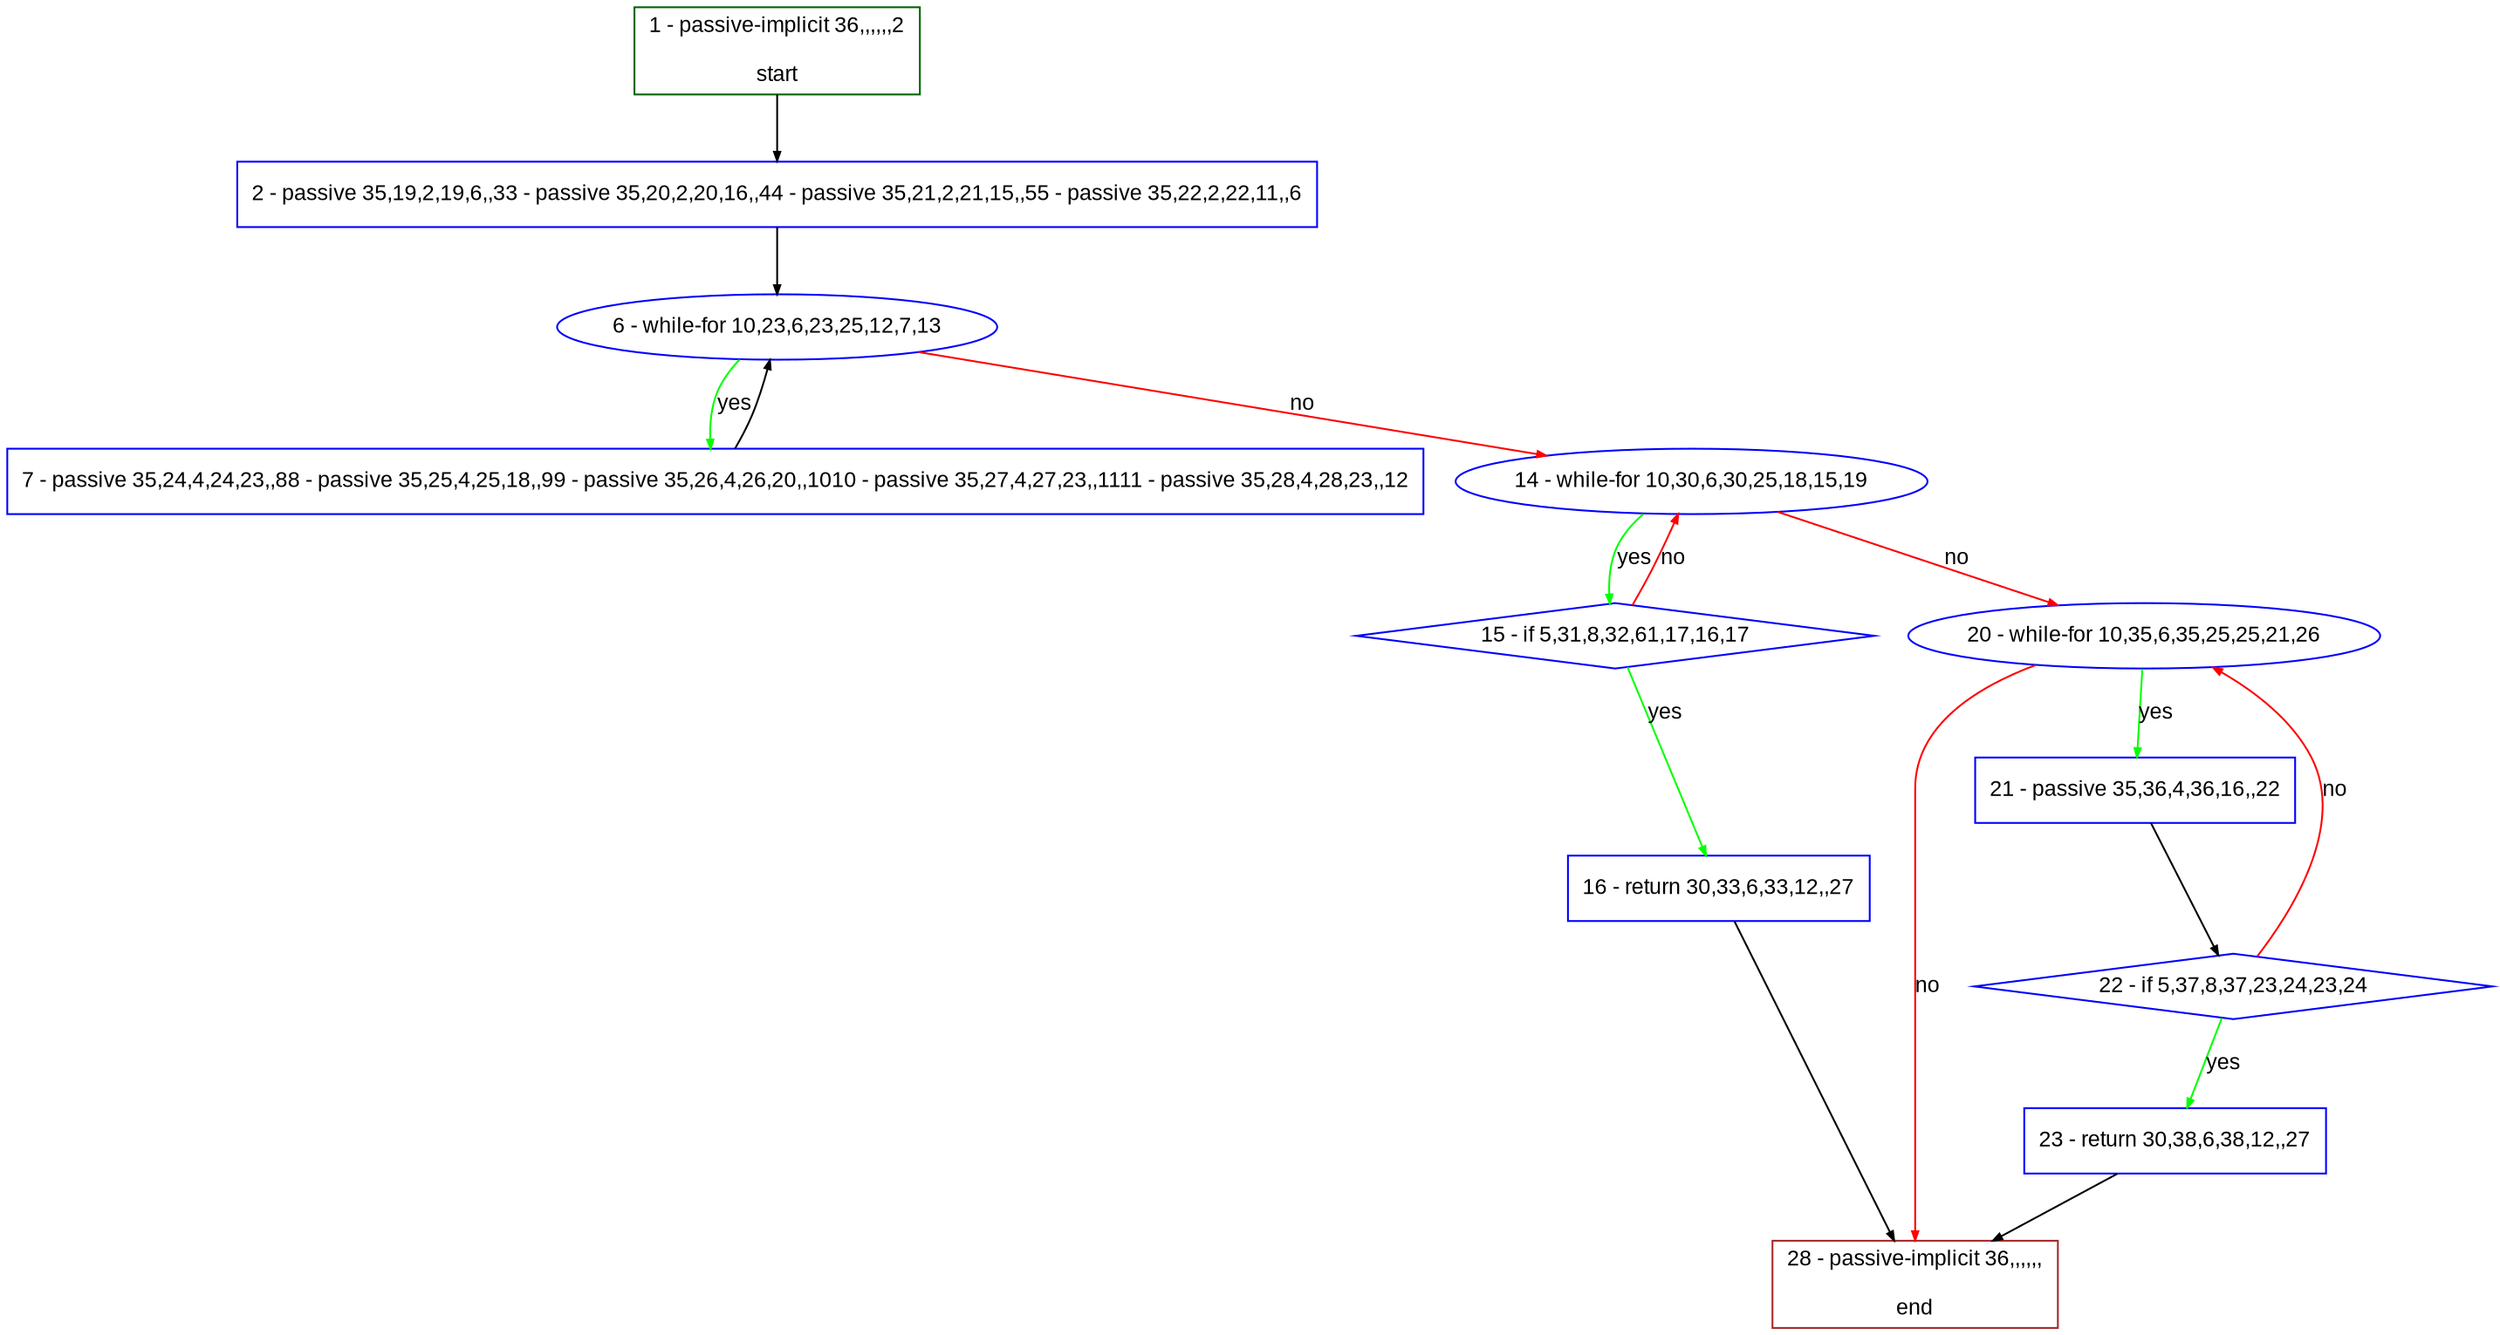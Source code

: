 digraph "" {
  graph [bgcolor="white", fillcolor="#FFFFCC", pack="true", packmode="clust", fontname="Arial", label="", fontsize="12", compound="true", style="rounded,filled"];
  node [node_initialized="no", fillcolor="white", fontname="Arial", label="", color="grey", fontsize="12", fixedsize="false", compound="true", shape="rectangle", style="filled"];
  edge [arrowtail="none", lhead="", fontcolor="black", fontname="Arial", label="", color="black", fontsize="12", arrowhead="normal", arrowsize="0.5", compound="true", ltail="", dir="forward"];
  __N1 [fillcolor="#ffffff", label="2 - passive 35,19,2,19,6,,33 - passive 35,20,2,20,16,,44 - passive 35,21,2,21,15,,55 - passive 35,22,2,22,11,,6", color="#0000ff", shape="box", style="filled"];
  __N2 [fillcolor="#ffffff", label="1 - passive-implicit 36,,,,,,2\n\nstart", color="#006400", shape="box", style="filled"];
  __N3 [fillcolor="#ffffff", label="6 - while-for 10,23,6,23,25,12,7,13", color="#0000ff", shape="oval", style="filled"];
  __N4 [fillcolor="#ffffff", label="7 - passive 35,24,4,24,23,,88 - passive 35,25,4,25,18,,99 - passive 35,26,4,26,20,,1010 - passive 35,27,4,27,23,,1111 - passive 35,28,4,28,23,,12", color="#0000ff", shape="box", style="filled"];
  __N5 [fillcolor="#ffffff", label="14 - while-for 10,30,6,30,25,18,15,19", color="#0000ff", shape="oval", style="filled"];
  __N6 [fillcolor="#ffffff", label="15 - if 5,31,8,32,61,17,16,17", color="#0000ff", shape="diamond", style="filled"];
  __N7 [fillcolor="#ffffff", label="20 - while-for 10,35,6,35,25,25,21,26", color="#0000ff", shape="oval", style="filled"];
  __N8 [fillcolor="#ffffff", label="16 - return 30,33,6,33,12,,27", color="#0000ff", shape="box", style="filled"];
  __N9 [fillcolor="#ffffff", label="28 - passive-implicit 36,,,,,,\n\nend", color="#a52a2a", shape="box", style="filled"];
  __N10 [fillcolor="#ffffff", label="21 - passive 35,36,4,36,16,,22", color="#0000ff", shape="box", style="filled"];
  __N11 [fillcolor="#ffffff", label="22 - if 5,37,8,37,23,24,23,24", color="#0000ff", shape="diamond", style="filled"];
  __N12 [fillcolor="#ffffff", label="23 - return 30,38,6,38,12,,27", color="#0000ff", shape="box", style="filled"];
  __N2 -> __N1 [arrowtail="none", color="#000000", label="", arrowhead="normal", dir="forward"];
  __N1 -> __N3 [arrowtail="none", color="#000000", label="", arrowhead="normal", dir="forward"];
  __N3 -> __N4 [arrowtail="none", color="#00ff00", label="yes", arrowhead="normal", dir="forward"];
  __N4 -> __N3 [arrowtail="none", color="#000000", label="", arrowhead="normal", dir="forward"];
  __N3 -> __N5 [arrowtail="none", color="#ff0000", label="no", arrowhead="normal", dir="forward"];
  __N5 -> __N6 [arrowtail="none", color="#00ff00", label="yes", arrowhead="normal", dir="forward"];
  __N6 -> __N5 [arrowtail="none", color="#ff0000", label="no", arrowhead="normal", dir="forward"];
  __N5 -> __N7 [arrowtail="none", color="#ff0000", label="no", arrowhead="normal", dir="forward"];
  __N6 -> __N8 [arrowtail="none", color="#00ff00", label="yes", arrowhead="normal", dir="forward"];
  __N8 -> __N9 [arrowtail="none", color="#000000", label="", arrowhead="normal", dir="forward"];
  __N7 -> __N10 [arrowtail="none", color="#00ff00", label="yes", arrowhead="normal", dir="forward"];
  __N7 -> __N9 [arrowtail="none", color="#ff0000", label="no", arrowhead="normal", dir="forward"];
  __N10 -> __N11 [arrowtail="none", color="#000000", label="", arrowhead="normal", dir="forward"];
  __N11 -> __N7 [arrowtail="none", color="#ff0000", label="no", arrowhead="normal", dir="forward"];
  __N11 -> __N12 [arrowtail="none", color="#00ff00", label="yes", arrowhead="normal", dir="forward"];
  __N12 -> __N9 [arrowtail="none", color="#000000", label="", arrowhead="normal", dir="forward"];
}
